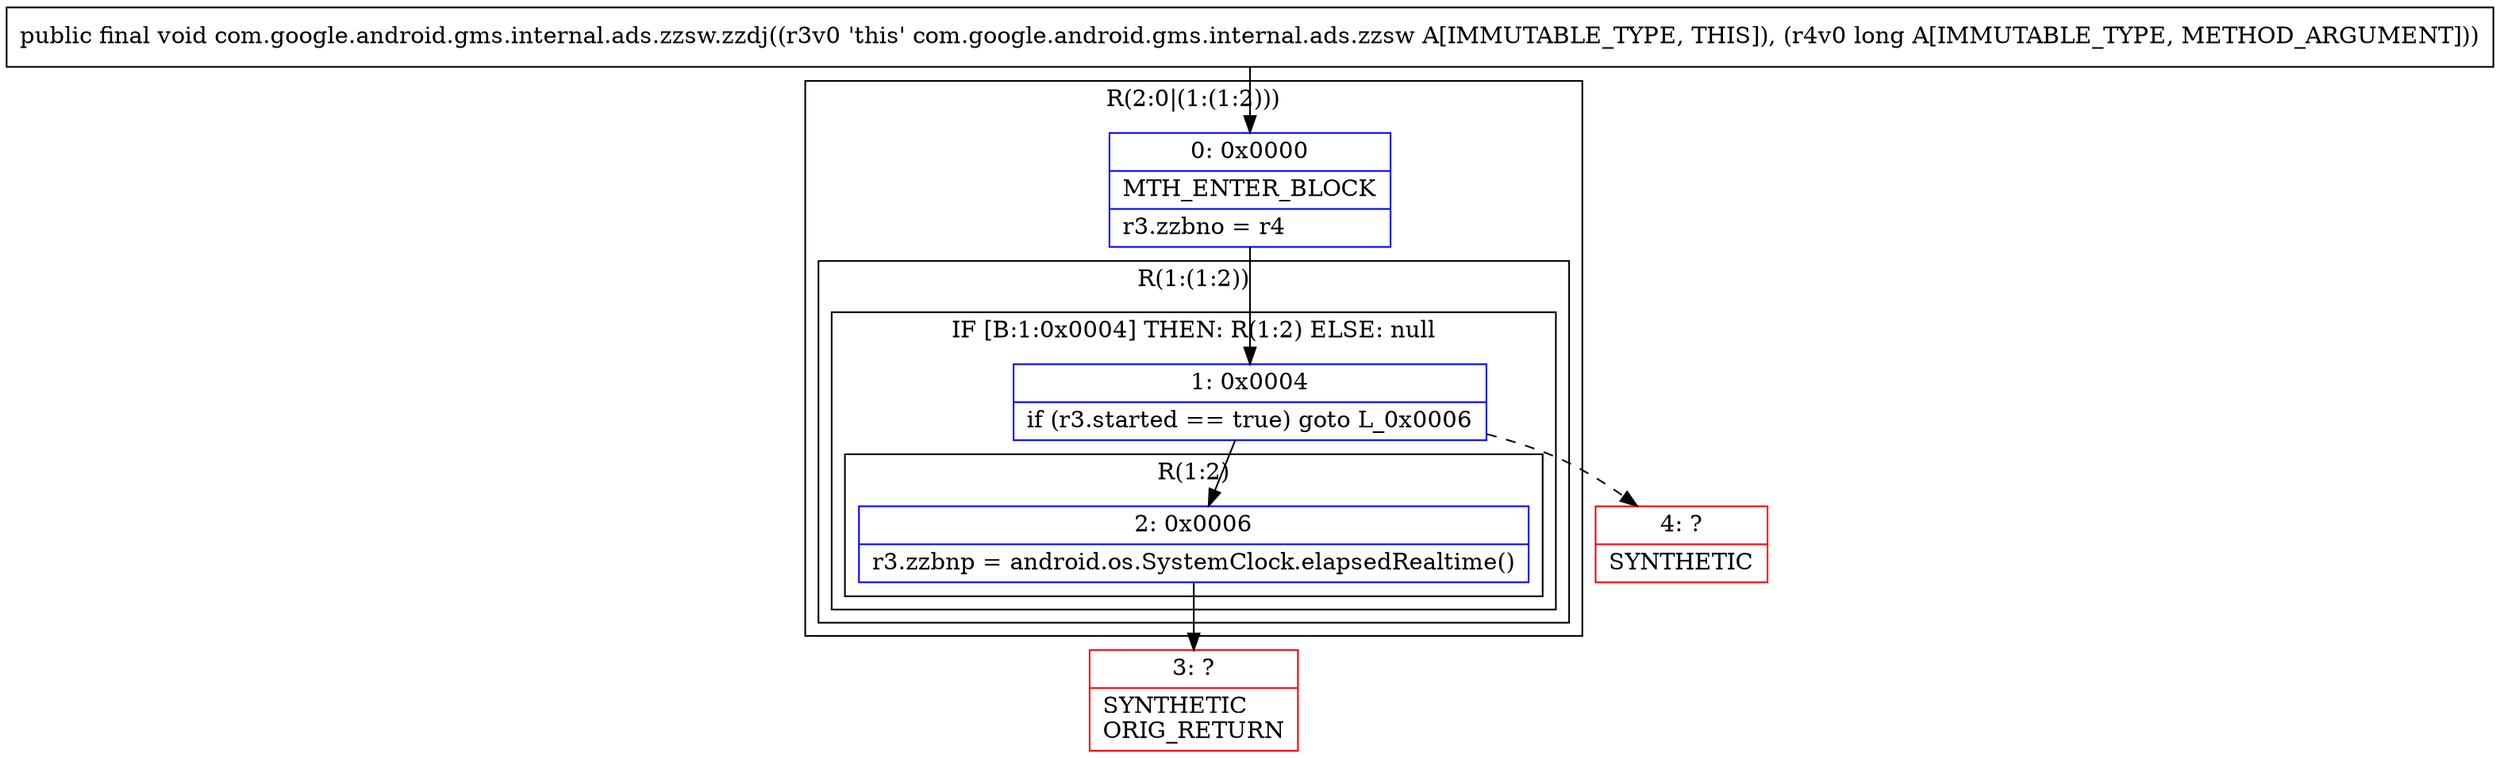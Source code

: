 digraph "CFG forcom.google.android.gms.internal.ads.zzsw.zzdj(J)V" {
subgraph cluster_Region_557629560 {
label = "R(2:0|(1:(1:2)))";
node [shape=record,color=blue];
Node_0 [shape=record,label="{0\:\ 0x0000|MTH_ENTER_BLOCK\l|r3.zzbno = r4\l}"];
subgraph cluster_Region_345985986 {
label = "R(1:(1:2))";
node [shape=record,color=blue];
subgraph cluster_IfRegion_1459626926 {
label = "IF [B:1:0x0004] THEN: R(1:2) ELSE: null";
node [shape=record,color=blue];
Node_1 [shape=record,label="{1\:\ 0x0004|if (r3.started == true) goto L_0x0006\l}"];
subgraph cluster_Region_414867324 {
label = "R(1:2)";
node [shape=record,color=blue];
Node_2 [shape=record,label="{2\:\ 0x0006|r3.zzbnp = android.os.SystemClock.elapsedRealtime()\l}"];
}
}
}
}
Node_3 [shape=record,color=red,label="{3\:\ ?|SYNTHETIC\lORIG_RETURN\l}"];
Node_4 [shape=record,color=red,label="{4\:\ ?|SYNTHETIC\l}"];
MethodNode[shape=record,label="{public final void com.google.android.gms.internal.ads.zzsw.zzdj((r3v0 'this' com.google.android.gms.internal.ads.zzsw A[IMMUTABLE_TYPE, THIS]), (r4v0 long A[IMMUTABLE_TYPE, METHOD_ARGUMENT])) }"];
MethodNode -> Node_0;
Node_0 -> Node_1;
Node_1 -> Node_2;
Node_1 -> Node_4[style=dashed];
Node_2 -> Node_3;
}

